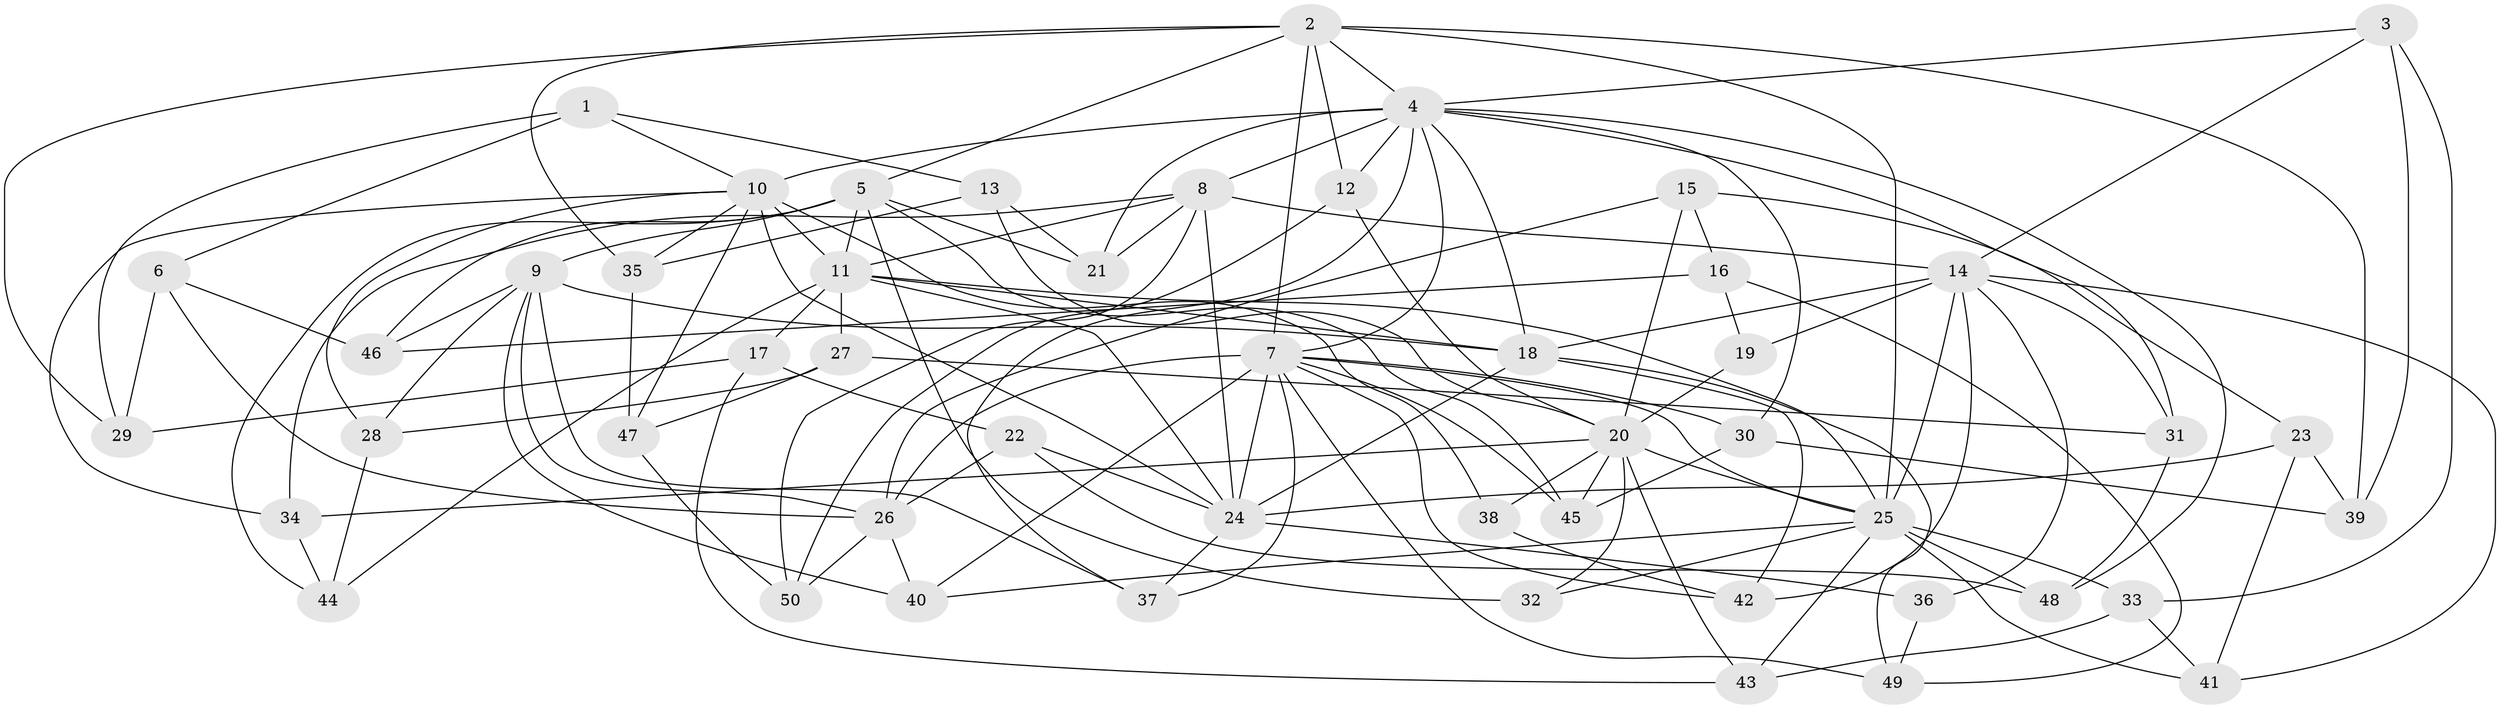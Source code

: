 // original degree distribution, {4: 1.0}
// Generated by graph-tools (version 1.1) at 2025/37/03/09/25 02:37:48]
// undirected, 50 vertices, 132 edges
graph export_dot {
graph [start="1"]
  node [color=gray90,style=filled];
  1;
  2;
  3;
  4;
  5;
  6;
  7;
  8;
  9;
  10;
  11;
  12;
  13;
  14;
  15;
  16;
  17;
  18;
  19;
  20;
  21;
  22;
  23;
  24;
  25;
  26;
  27;
  28;
  29;
  30;
  31;
  32;
  33;
  34;
  35;
  36;
  37;
  38;
  39;
  40;
  41;
  42;
  43;
  44;
  45;
  46;
  47;
  48;
  49;
  50;
  1 -- 6 [weight=1.0];
  1 -- 10 [weight=1.0];
  1 -- 13 [weight=1.0];
  1 -- 29 [weight=1.0];
  2 -- 4 [weight=1.0];
  2 -- 5 [weight=1.0];
  2 -- 7 [weight=1.0];
  2 -- 12 [weight=1.0];
  2 -- 25 [weight=1.0];
  2 -- 29 [weight=1.0];
  2 -- 35 [weight=1.0];
  2 -- 39 [weight=1.0];
  3 -- 4 [weight=1.0];
  3 -- 14 [weight=1.0];
  3 -- 33 [weight=1.0];
  3 -- 39 [weight=1.0];
  4 -- 7 [weight=1.0];
  4 -- 8 [weight=1.0];
  4 -- 10 [weight=1.0];
  4 -- 12 [weight=1.0];
  4 -- 18 [weight=1.0];
  4 -- 21 [weight=1.0];
  4 -- 30 [weight=1.0];
  4 -- 31 [weight=1.0];
  4 -- 37 [weight=1.0];
  4 -- 48 [weight=1.0];
  5 -- 9 [weight=2.0];
  5 -- 11 [weight=1.0];
  5 -- 21 [weight=1.0];
  5 -- 32 [weight=2.0];
  5 -- 44 [weight=1.0];
  5 -- 45 [weight=1.0];
  5 -- 46 [weight=1.0];
  6 -- 26 [weight=1.0];
  6 -- 29 [weight=1.0];
  6 -- 46 [weight=1.0];
  7 -- 24 [weight=1.0];
  7 -- 25 [weight=1.0];
  7 -- 26 [weight=2.0];
  7 -- 30 [weight=1.0];
  7 -- 37 [weight=1.0];
  7 -- 40 [weight=1.0];
  7 -- 42 [weight=1.0];
  7 -- 45 [weight=1.0];
  7 -- 49 [weight=1.0];
  8 -- 11 [weight=1.0];
  8 -- 14 [weight=2.0];
  8 -- 21 [weight=1.0];
  8 -- 24 [weight=1.0];
  8 -- 34 [weight=1.0];
  8 -- 50 [weight=1.0];
  9 -- 18 [weight=1.0];
  9 -- 26 [weight=1.0];
  9 -- 28 [weight=1.0];
  9 -- 37 [weight=1.0];
  9 -- 40 [weight=1.0];
  9 -- 46 [weight=1.0];
  10 -- 11 [weight=1.0];
  10 -- 24 [weight=1.0];
  10 -- 28 [weight=1.0];
  10 -- 34 [weight=1.0];
  10 -- 35 [weight=1.0];
  10 -- 38 [weight=2.0];
  10 -- 47 [weight=1.0];
  11 -- 17 [weight=1.0];
  11 -- 18 [weight=2.0];
  11 -- 24 [weight=1.0];
  11 -- 25 [weight=1.0];
  11 -- 27 [weight=1.0];
  11 -- 44 [weight=1.0];
  12 -- 20 [weight=1.0];
  12 -- 50 [weight=1.0];
  13 -- 20 [weight=1.0];
  13 -- 21 [weight=1.0];
  13 -- 35 [weight=1.0];
  14 -- 18 [weight=1.0];
  14 -- 19 [weight=2.0];
  14 -- 25 [weight=2.0];
  14 -- 31 [weight=1.0];
  14 -- 36 [weight=1.0];
  14 -- 41 [weight=1.0];
  14 -- 42 [weight=1.0];
  15 -- 16 [weight=1.0];
  15 -- 20 [weight=1.0];
  15 -- 23 [weight=1.0];
  15 -- 26 [weight=1.0];
  16 -- 19 [weight=1.0];
  16 -- 46 [weight=1.0];
  16 -- 49 [weight=1.0];
  17 -- 22 [weight=1.0];
  17 -- 29 [weight=1.0];
  17 -- 43 [weight=1.0];
  18 -- 24 [weight=1.0];
  18 -- 42 [weight=1.0];
  18 -- 49 [weight=1.0];
  19 -- 20 [weight=1.0];
  20 -- 25 [weight=1.0];
  20 -- 32 [weight=1.0];
  20 -- 34 [weight=1.0];
  20 -- 38 [weight=1.0];
  20 -- 43 [weight=1.0];
  20 -- 45 [weight=1.0];
  22 -- 24 [weight=1.0];
  22 -- 26 [weight=1.0];
  22 -- 48 [weight=1.0];
  23 -- 24 [weight=1.0];
  23 -- 39 [weight=1.0];
  23 -- 41 [weight=1.0];
  24 -- 36 [weight=2.0];
  24 -- 37 [weight=1.0];
  25 -- 32 [weight=1.0];
  25 -- 33 [weight=1.0];
  25 -- 40 [weight=1.0];
  25 -- 41 [weight=1.0];
  25 -- 43 [weight=1.0];
  25 -- 48 [weight=1.0];
  26 -- 40 [weight=1.0];
  26 -- 50 [weight=1.0];
  27 -- 28 [weight=1.0];
  27 -- 31 [weight=1.0];
  27 -- 47 [weight=1.0];
  28 -- 44 [weight=1.0];
  30 -- 39 [weight=1.0];
  30 -- 45 [weight=1.0];
  31 -- 48 [weight=1.0];
  33 -- 41 [weight=1.0];
  33 -- 43 [weight=1.0];
  34 -- 44 [weight=1.0];
  35 -- 47 [weight=1.0];
  36 -- 49 [weight=1.0];
  38 -- 42 [weight=1.0];
  47 -- 50 [weight=1.0];
}
